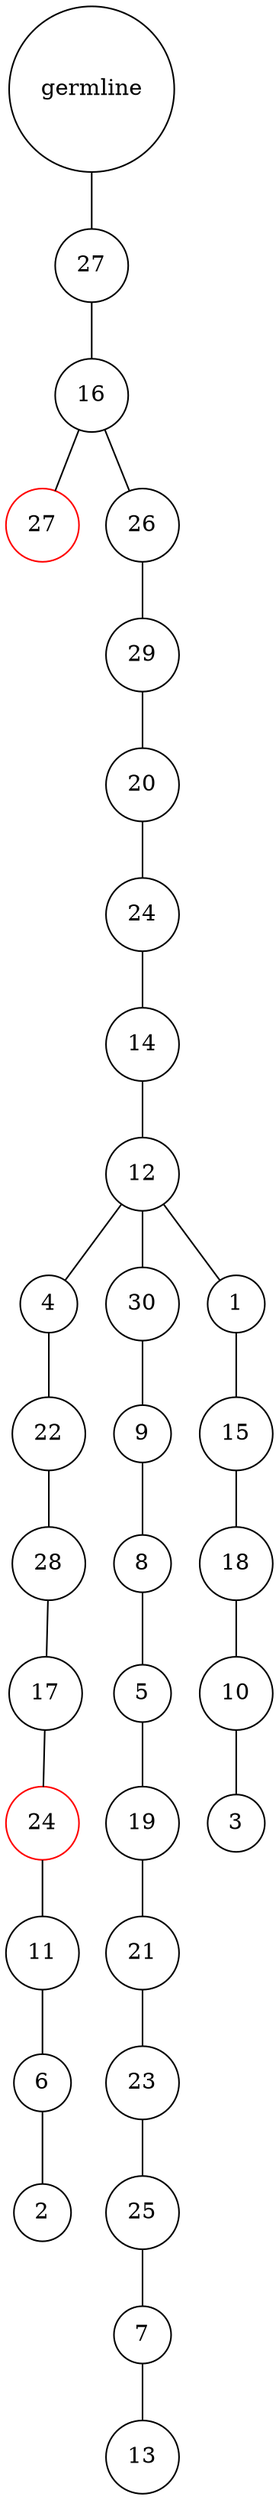 graph {
	rankdir=UD;
	splines=line;
	node [shape=circle]
	"0x7f8132529be0" [label="germline"];
	"0x7f8132529c10" [label="27"];
	"0x7f8132529be0" -- "0x7f8132529c10" ;
	"0x7f8132529c40" [label="16"];
	"0x7f8132529c10" -- "0x7f8132529c40" ;
	"0x7f8132529c70" [label="27",color="red"];
	"0x7f8132529c40" -- "0x7f8132529c70" ;
	"0x7f8132529ca0" [label="26"];
	"0x7f8132529c40" -- "0x7f8132529ca0" ;
	"0x7f8132529cd0" [label="29"];
	"0x7f8132529ca0" -- "0x7f8132529cd0" ;
	"0x7f8132529d00" [label="20"];
	"0x7f8132529cd0" -- "0x7f8132529d00" ;
	"0x7f8132529d30" [label="24"];
	"0x7f8132529d00" -- "0x7f8132529d30" ;
	"0x7f8132529d60" [label="14"];
	"0x7f8132529d30" -- "0x7f8132529d60" ;
	"0x7f8132529d90" [label="12"];
	"0x7f8132529d60" -- "0x7f8132529d90" ;
	"0x7f8132529dc0" [label="4"];
	"0x7f8132529d90" -- "0x7f8132529dc0" ;
	"0x7f8132529df0" [label="22"];
	"0x7f8132529dc0" -- "0x7f8132529df0" ;
	"0x7f8132529e20" [label="28"];
	"0x7f8132529df0" -- "0x7f8132529e20" ;
	"0x7f8132529e50" [label="17"];
	"0x7f8132529e20" -- "0x7f8132529e50" ;
	"0x7f8132529e80" [label="24",color="red"];
	"0x7f8132529e50" -- "0x7f8132529e80" ;
	"0x7f8132529eb0" [label="11"];
	"0x7f8132529e80" -- "0x7f8132529eb0" ;
	"0x7f8132529ee0" [label="6"];
	"0x7f8132529eb0" -- "0x7f8132529ee0" ;
	"0x7f8132529f10" [label="2"];
	"0x7f8132529ee0" -- "0x7f8132529f10" ;
	"0x7f8132529f40" [label="30"];
	"0x7f8132529d90" -- "0x7f8132529f40" ;
	"0x7f8132529f70" [label="9"];
	"0x7f8132529f40" -- "0x7f8132529f70" ;
	"0x7f8132529fa0" [label="8"];
	"0x7f8132529f70" -- "0x7f8132529fa0" ;
	"0x7f8132529fd0" [label="5"];
	"0x7f8132529fa0" -- "0x7f8132529fd0" ;
	"0x7f8132538040" [label="19"];
	"0x7f8132529fd0" -- "0x7f8132538040" ;
	"0x7f8132538070" [label="21"];
	"0x7f8132538040" -- "0x7f8132538070" ;
	"0x7f81325380a0" [label="23"];
	"0x7f8132538070" -- "0x7f81325380a0" ;
	"0x7f81325380d0" [label="25"];
	"0x7f81325380a0" -- "0x7f81325380d0" ;
	"0x7f8132538100" [label="7"];
	"0x7f81325380d0" -- "0x7f8132538100" ;
	"0x7f8132538130" [label="13"];
	"0x7f8132538100" -- "0x7f8132538130" ;
	"0x7f8132538160" [label="1"];
	"0x7f8132529d90" -- "0x7f8132538160" ;
	"0x7f8132538190" [label="15"];
	"0x7f8132538160" -- "0x7f8132538190" ;
	"0x7f81325381c0" [label="18"];
	"0x7f8132538190" -- "0x7f81325381c0" ;
	"0x7f81325381f0" [label="10"];
	"0x7f81325381c0" -- "0x7f81325381f0" ;
	"0x7f8132538220" [label="3"];
	"0x7f81325381f0" -- "0x7f8132538220" ;
}
